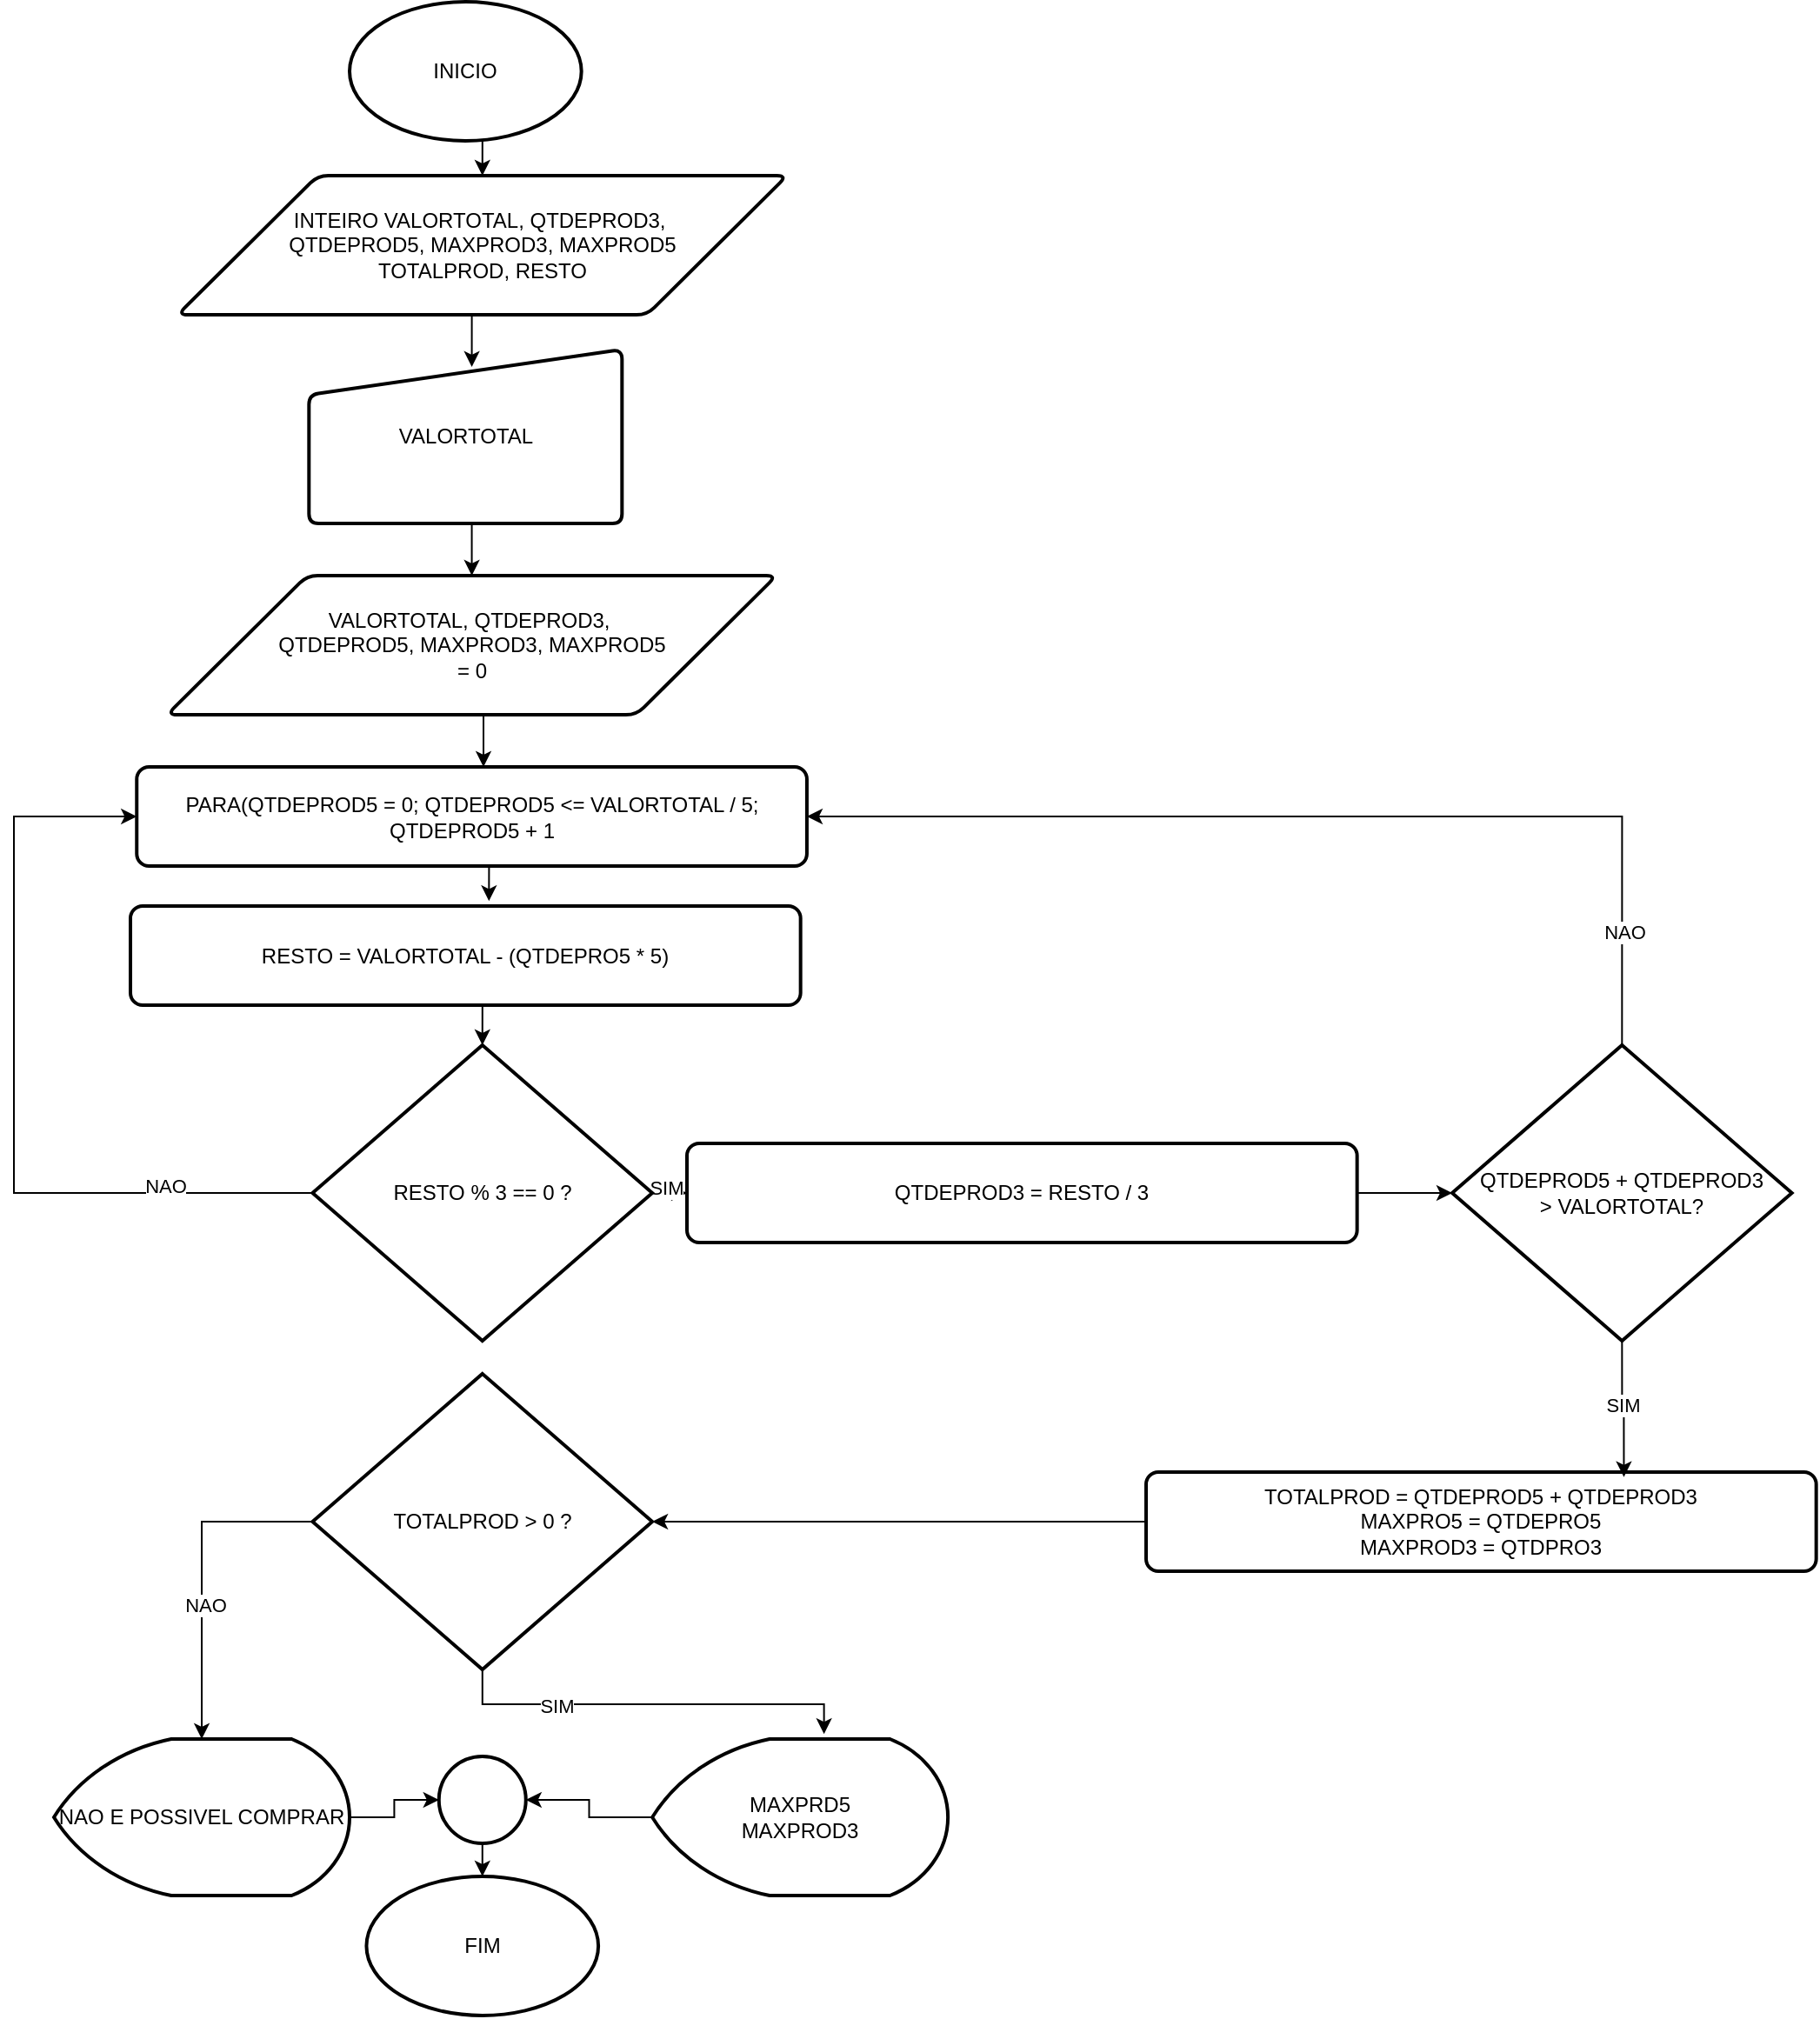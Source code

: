 <mxfile version="26.0.7">
  <diagram name="Página-1" id="YhthJvcEyZ_xRF63QPkd">
    <mxGraphModel dx="2084" dy="620" grid="1" gridSize="10" guides="1" tooltips="1" connect="1" arrows="1" fold="1" page="1" pageScale="1" pageWidth="827" pageHeight="1169" math="0" shadow="0">
      <root>
        <mxCell id="0" />
        <mxCell id="1" parent="0" />
        <mxCell id="_ILRHsx1uzz0EtrviSYt-1" style="edgeStyle=orthogonalEdgeStyle;rounded=0;orthogonalLoop=1;jettySize=auto;html=1;exitX=0.5;exitY=1;exitDx=0;exitDy=0;exitPerimeter=0;entryX=0.5;entryY=0;entryDx=0;entryDy=0;" parent="1" source="_ILRHsx1uzz0EtrviSYt-2" target="_ILRHsx1uzz0EtrviSYt-5" edge="1">
          <mxGeometry relative="1" as="geometry" />
        </mxCell>
        <mxCell id="_ILRHsx1uzz0EtrviSYt-2" value="&lt;font style=&quot;vertical-align: inherit;&quot;&gt;&lt;font style=&quot;vertical-align: inherit;&quot;&gt;INICIO&lt;/font&gt;&lt;/font&gt;" style="strokeWidth=2;html=1;shape=mxgraph.flowchart.start_1;whiteSpace=wrap;" parent="1" vertex="1">
          <mxGeometry x="-178" y="20" width="133.33" height="80" as="geometry" />
        </mxCell>
        <mxCell id="_ILRHsx1uzz0EtrviSYt-3" value="&lt;font style=&quot;vertical-align: inherit;&quot;&gt;&lt;font style=&quot;vertical-align: inherit;&quot;&gt;&lt;font style=&quot;vertical-align: inherit;&quot;&gt;&lt;font style=&quot;vertical-align: inherit;&quot;&gt;FIM&lt;/font&gt;&lt;/font&gt;&lt;/font&gt;&lt;/font&gt;" style="strokeWidth=2;html=1;shape=mxgraph.flowchart.start_1;whiteSpace=wrap;" parent="1" vertex="1">
          <mxGeometry x="-168.28" y="1098" width="133.33" height="80" as="geometry" />
        </mxCell>
        <mxCell id="_ILRHsx1uzz0EtrviSYt-28" style="edgeStyle=orthogonalEdgeStyle;rounded=0;orthogonalLoop=1;jettySize=auto;html=1;exitX=0.5;exitY=1;exitDx=0;exitDy=0;entryX=0.5;entryY=0;entryDx=0;entryDy=0;" parent="1" source="_ILRHsx1uzz0EtrviSYt-5" edge="1">
          <mxGeometry relative="1" as="geometry">
            <mxPoint x="-107.705" y="230" as="targetPoint" />
          </mxGeometry>
        </mxCell>
        <mxCell id="_ILRHsx1uzz0EtrviSYt-5" value="&lt;font style=&quot;vertical-align: inherit;&quot;&gt;&lt;font style=&quot;vertical-align: inherit;&quot;&gt;&lt;font style=&quot;vertical-align: inherit;&quot;&gt;&lt;font style=&quot;vertical-align: inherit;&quot;&gt;&lt;font style=&quot;vertical-align: inherit;&quot;&gt;&lt;font style=&quot;vertical-align: inherit;&quot;&gt;&lt;font style=&quot;vertical-align: inherit;&quot;&gt;&lt;font style=&quot;vertical-align: inherit;&quot;&gt;&lt;font style=&quot;vertical-align: inherit;&quot;&gt;&lt;font style=&quot;vertical-align: inherit;&quot;&gt;INTEIRO VALORTOTAL, QTDEPROD3,&amp;nbsp;&lt;/font&gt;&lt;/font&gt;&lt;/font&gt;&lt;/font&gt;&lt;/font&gt;&lt;/font&gt;&lt;/font&gt;&lt;/font&gt;&lt;/font&gt;&lt;/font&gt;&lt;div&gt;&lt;font style=&quot;vertical-align: inherit;&quot;&gt;&lt;font style=&quot;vertical-align: inherit;&quot;&gt;&lt;font style=&quot;vertical-align: inherit;&quot;&gt;&lt;font style=&quot;vertical-align: inherit;&quot;&gt;&lt;font style=&quot;vertical-align: inherit;&quot;&gt;&lt;font style=&quot;vertical-align: inherit;&quot;&gt;&lt;font style=&quot;vertical-align: inherit;&quot;&gt;&lt;font style=&quot;vertical-align: inherit;&quot;&gt;&lt;font style=&quot;vertical-align: inherit;&quot;&gt;&lt;font style=&quot;vertical-align: inherit;&quot;&gt;&lt;font style=&quot;vertical-align: inherit;&quot;&gt;&lt;font style=&quot;vertical-align: inherit;&quot;&gt;QTDEPROD5, MAXPROD3, MAXPROD5&lt;/font&gt;&lt;/font&gt;&lt;/font&gt;&lt;/font&gt;&lt;/font&gt;&lt;/font&gt;&lt;/font&gt;&lt;/font&gt;&lt;/font&gt;&lt;/font&gt;&lt;/font&gt;&lt;/font&gt;&lt;/div&gt;&lt;div&gt;&lt;font style=&quot;vertical-align: inherit;&quot;&gt;&lt;font style=&quot;vertical-align: inherit;&quot;&gt;&lt;font style=&quot;vertical-align: inherit;&quot;&gt;&lt;font style=&quot;vertical-align: inherit;&quot;&gt;&lt;font style=&quot;vertical-align: inherit;&quot;&gt;&lt;font style=&quot;vertical-align: inherit;&quot;&gt;TOTALPROD, RESTO&lt;/font&gt;&lt;/font&gt;&lt;/font&gt;&lt;/font&gt;&lt;/font&gt;&lt;/font&gt;&lt;/div&gt;" style="shape=parallelogram;html=1;strokeWidth=2;perimeter=parallelogramPerimeter;whiteSpace=wrap;rounded=1;arcSize=12;size=0.23;" parent="1" vertex="1">
          <mxGeometry x="-276.91" y="120" width="350.58" height="80" as="geometry" />
        </mxCell>
        <mxCell id="_ILRHsx1uzz0EtrviSYt-30" style="edgeStyle=orthogonalEdgeStyle;rounded=0;orthogonalLoop=1;jettySize=auto;html=1;exitX=0.5;exitY=1;exitDx=0;exitDy=0;entryX=0.5;entryY=0;entryDx=0;entryDy=0;" parent="1" target="_ILRHsx1uzz0EtrviSYt-29" edge="1">
          <mxGeometry relative="1" as="geometry">
            <mxPoint x="-107.705" y="320.0" as="sourcePoint" />
          </mxGeometry>
        </mxCell>
        <mxCell id="_ILRHsx1uzz0EtrviSYt-16" value="&lt;font style=&quot;vertical-align: inherit;&quot;&gt;&lt;font style=&quot;vertical-align: inherit;&quot;&gt;&lt;font style=&quot;vertical-align: inherit;&quot;&gt;&lt;font style=&quot;vertical-align: inherit;&quot;&gt;&lt;font style=&quot;vertical-align: inherit;&quot;&gt;&lt;font style=&quot;vertical-align: inherit;&quot;&gt;PARA(QTDEPROD5 = 0; QTDEPROD5 &amp;lt;= VALORTOTAL / 5; QTDEPROD5 + 1&lt;/font&gt;&lt;/font&gt;&lt;/font&gt;&lt;/font&gt;&lt;/font&gt;&lt;/font&gt;" style="rounded=1;whiteSpace=wrap;html=1;absoluteArcSize=1;arcSize=14;strokeWidth=2;" parent="1" vertex="1">
          <mxGeometry x="-300.37" y="460" width="385.33" height="57" as="geometry" />
        </mxCell>
        <mxCell id="_ILRHsx1uzz0EtrviSYt-37" style="edgeStyle=orthogonalEdgeStyle;rounded=0;orthogonalLoop=1;jettySize=auto;html=1;exitX=0;exitY=0.5;exitDx=0;exitDy=0;exitPerimeter=0;entryX=0;entryY=0.5;entryDx=0;entryDy=0;" parent="1" source="_ILRHsx1uzz0EtrviSYt-19" target="_ILRHsx1uzz0EtrviSYt-16" edge="1">
          <mxGeometry relative="1" as="geometry">
            <Array as="points">
              <mxPoint x="-371" y="705" />
              <mxPoint x="-371" y="488" />
            </Array>
          </mxGeometry>
        </mxCell>
        <mxCell id="_ILRHsx1uzz0EtrviSYt-38" value="&lt;font style=&quot;vertical-align: inherit;&quot;&gt;&lt;font style=&quot;vertical-align: inherit;&quot;&gt;NAO&lt;/font&gt;&lt;/font&gt;" style="edgeLabel;html=1;align=center;verticalAlign=middle;resizable=0;points=[];" parent="_ILRHsx1uzz0EtrviSYt-37" vertex="1" connectable="0">
          <mxGeometry x="-0.632" y="-4" relative="1" as="geometry">
            <mxPoint as="offset" />
          </mxGeometry>
        </mxCell>
        <mxCell id="_ILRHsx1uzz0EtrviSYt-47" style="edgeStyle=orthogonalEdgeStyle;rounded=0;orthogonalLoop=1;jettySize=auto;html=1;exitX=1;exitY=0.5;exitDx=0;exitDy=0;exitPerimeter=0;entryX=0;entryY=0.5;entryDx=0;entryDy=0;" parent="1" source="_ILRHsx1uzz0EtrviSYt-19" target="_ILRHsx1uzz0EtrviSYt-42" edge="1">
          <mxGeometry relative="1" as="geometry" />
        </mxCell>
        <mxCell id="_ILRHsx1uzz0EtrviSYt-48" value="&lt;font style=&quot;vertical-align: inherit;&quot;&gt;&lt;font style=&quot;vertical-align: inherit;&quot;&gt;SIM&lt;/font&gt;&lt;/font&gt;" style="edgeLabel;html=1;align=center;verticalAlign=middle;resizable=0;points=[];" parent="_ILRHsx1uzz0EtrviSYt-47" vertex="1" connectable="0">
          <mxGeometry x="-0.26" y="3" relative="1" as="geometry">
            <mxPoint as="offset" />
          </mxGeometry>
        </mxCell>
        <mxCell id="_ILRHsx1uzz0EtrviSYt-19" value="&lt;font style=&quot;vertical-align: inherit;&quot;&gt;&lt;font style=&quot;vertical-align: inherit;&quot;&gt;&lt;font style=&quot;vertical-align: inherit;&quot;&gt;&lt;font style=&quot;vertical-align: inherit;&quot;&gt;&lt;font style=&quot;vertical-align: inherit;&quot;&gt;&lt;font style=&quot;vertical-align: inherit;&quot;&gt;&lt;font style=&quot;vertical-align: inherit;&quot;&gt;&lt;font style=&quot;vertical-align: inherit;&quot;&gt;RESTO % 3 == 0 ?&lt;/font&gt;&lt;/font&gt;&lt;/font&gt;&lt;/font&gt;&lt;/font&gt;&lt;/font&gt;&lt;/font&gt;&lt;/font&gt;" style="strokeWidth=2;html=1;shape=mxgraph.flowchart.decision;whiteSpace=wrap;" parent="1" vertex="1">
          <mxGeometry x="-199.28" y="620" width="195.33" height="170" as="geometry" />
        </mxCell>
        <mxCell id="_ILRHsx1uzz0EtrviSYt-20" value="&lt;font style=&quot;vertical-align: inherit;&quot;&gt;&lt;font style=&quot;vertical-align: inherit;&quot;&gt;&lt;font style=&quot;vertical-align: inherit;&quot;&gt;&lt;font style=&quot;vertical-align: inherit;&quot;&gt;&lt;font style=&quot;vertical-align: inherit;&quot;&gt;&lt;font style=&quot;vertical-align: inherit;&quot;&gt;MAXPRD5&lt;/font&gt;&lt;/font&gt;&lt;/font&gt;&lt;/font&gt;&lt;/font&gt;&lt;/font&gt;&lt;div&gt;&lt;font style=&quot;vertical-align: inherit;&quot;&gt;&lt;font style=&quot;vertical-align: inherit;&quot;&gt;&lt;font style=&quot;vertical-align: inherit;&quot;&gt;&lt;font style=&quot;vertical-align: inherit;&quot;&gt;&lt;font style=&quot;vertical-align: inherit;&quot;&gt;&lt;font style=&quot;vertical-align: inherit;&quot;&gt;&lt;font style=&quot;vertical-align: inherit;&quot;&gt;&lt;font style=&quot;vertical-align: inherit;&quot;&gt;MAXPROD3&lt;/font&gt;&lt;/font&gt;&lt;/font&gt;&lt;/font&gt;&lt;/font&gt;&lt;/font&gt;&lt;/font&gt;&lt;/font&gt;&lt;/div&gt;" style="strokeWidth=2;html=1;shape=mxgraph.flowchart.display;whiteSpace=wrap;" parent="1" vertex="1">
          <mxGeometry x="-3.95" y="1019" width="170" height="90" as="geometry" />
        </mxCell>
        <mxCell id="_ILRHsx1uzz0EtrviSYt-31" style="edgeStyle=orthogonalEdgeStyle;rounded=0;orthogonalLoop=1;jettySize=auto;html=1;exitX=0.5;exitY=1;exitDx=0;exitDy=0;" parent="1" source="_ILRHsx1uzz0EtrviSYt-29" edge="1">
          <mxGeometry relative="1" as="geometry">
            <mxPoint x="-101" y="460" as="targetPoint" />
          </mxGeometry>
        </mxCell>
        <mxCell id="_ILRHsx1uzz0EtrviSYt-29" value="&lt;font style=&quot;vertical-align: inherit;&quot;&gt;&lt;font style=&quot;vertical-align: inherit;&quot;&gt;&lt;font style=&quot;vertical-align: inherit;&quot;&gt;&lt;font style=&quot;vertical-align: inherit;&quot;&gt;&lt;font style=&quot;vertical-align: inherit;&quot;&gt;&lt;font style=&quot;vertical-align: inherit;&quot;&gt;&lt;font style=&quot;vertical-align: inherit;&quot;&gt;&lt;font style=&quot;vertical-align: inherit;&quot;&gt;VALORTOTAL, QTDEPROD3,&amp;nbsp;&lt;/font&gt;&lt;/font&gt;&lt;/font&gt;&lt;/font&gt;&lt;/font&gt;&lt;/font&gt;&lt;/font&gt;&lt;/font&gt;&lt;div&gt;&lt;font style=&quot;vertical-align: inherit;&quot;&gt;&lt;font style=&quot;vertical-align: inherit;&quot;&gt;&lt;font style=&quot;vertical-align: inherit;&quot;&gt;&lt;font style=&quot;vertical-align: inherit;&quot;&gt;&lt;font style=&quot;vertical-align: inherit;&quot;&gt;&lt;font style=&quot;vertical-align: inherit;&quot;&gt;&lt;font style=&quot;vertical-align: inherit;&quot;&gt;&lt;font style=&quot;vertical-align: inherit;&quot;&gt;&lt;font style=&quot;vertical-align: inherit;&quot;&gt;&lt;font style=&quot;vertical-align: inherit;&quot;&gt;QTDEPROD5, MAXPROD3, MAXPROD5&lt;/font&gt;&lt;/font&gt;&lt;/font&gt;&lt;/font&gt;&lt;/font&gt;&lt;/font&gt;&lt;/font&gt;&lt;/font&gt;&lt;/font&gt;&lt;/font&gt;&lt;/div&gt;&lt;div&gt;&lt;font style=&quot;vertical-align: inherit;&quot;&gt;&lt;font style=&quot;vertical-align: inherit;&quot;&gt;&lt;font style=&quot;vertical-align: inherit;&quot;&gt;&lt;font style=&quot;vertical-align: inherit;&quot;&gt;= 0&lt;/font&gt;&lt;/font&gt;&lt;/font&gt;&lt;/font&gt;&lt;/div&gt;" style="shape=parallelogram;html=1;strokeWidth=2;perimeter=parallelogramPerimeter;whiteSpace=wrap;rounded=1;arcSize=12;size=0.23;" parent="1" vertex="1">
          <mxGeometry x="-283.0" y="350" width="350.58" height="80" as="geometry" />
        </mxCell>
        <mxCell id="_ILRHsx1uzz0EtrviSYt-32" value="&lt;font style=&quot;vertical-align: inherit;&quot;&gt;&lt;font style=&quot;vertical-align: inherit;&quot;&gt;RESTO = VALORTOTAL - (QTDEPRO5 * 5)&lt;/font&gt;&lt;/font&gt;" style="rounded=1;whiteSpace=wrap;html=1;absoluteArcSize=1;arcSize=14;strokeWidth=2;" parent="1" vertex="1">
          <mxGeometry x="-304" y="540" width="385.33" height="57" as="geometry" />
        </mxCell>
        <mxCell id="_ILRHsx1uzz0EtrviSYt-35" style="edgeStyle=orthogonalEdgeStyle;rounded=0;orthogonalLoop=1;jettySize=auto;html=1;exitX=0.5;exitY=1;exitDx=0;exitDy=0;entryX=0.535;entryY=-0.05;entryDx=0;entryDy=0;entryPerimeter=0;" parent="1" source="_ILRHsx1uzz0EtrviSYt-16" target="_ILRHsx1uzz0EtrviSYt-32" edge="1">
          <mxGeometry relative="1" as="geometry" />
        </mxCell>
        <mxCell id="_ILRHsx1uzz0EtrviSYt-36" style="edgeStyle=orthogonalEdgeStyle;rounded=0;orthogonalLoop=1;jettySize=auto;html=1;exitX=0.5;exitY=1;exitDx=0;exitDy=0;entryX=0.5;entryY=0;entryDx=0;entryDy=0;entryPerimeter=0;" parent="1" source="_ILRHsx1uzz0EtrviSYt-32" target="_ILRHsx1uzz0EtrviSYt-19" edge="1">
          <mxGeometry relative="1" as="geometry" />
        </mxCell>
        <mxCell id="_ILRHsx1uzz0EtrviSYt-49" style="edgeStyle=orthogonalEdgeStyle;rounded=0;orthogonalLoop=1;jettySize=auto;html=1;exitX=0.5;exitY=0;exitDx=0;exitDy=0;exitPerimeter=0;entryX=1;entryY=0.5;entryDx=0;entryDy=0;" parent="1" source="_ILRHsx1uzz0EtrviSYt-39" target="_ILRHsx1uzz0EtrviSYt-16" edge="1">
          <mxGeometry relative="1" as="geometry" />
        </mxCell>
        <mxCell id="_ILRHsx1uzz0EtrviSYt-50" value="&lt;font style=&quot;vertical-align: inherit;&quot;&gt;&lt;font style=&quot;vertical-align: inherit;&quot;&gt;NAO&lt;/font&gt;&lt;/font&gt;" style="edgeLabel;html=1;align=center;verticalAlign=middle;resizable=0;points=[];" parent="_ILRHsx1uzz0EtrviSYt-49" vertex="1" connectable="0">
          <mxGeometry x="-0.782" y="-1" relative="1" as="geometry">
            <mxPoint as="offset" />
          </mxGeometry>
        </mxCell>
        <mxCell id="_ILRHsx1uzz0EtrviSYt-39" value="&lt;font style=&quot;vertical-align: inherit;&quot;&gt;&lt;font style=&quot;vertical-align: inherit;&quot;&gt;&lt;font style=&quot;vertical-align: inherit;&quot;&gt;&lt;font style=&quot;vertical-align: inherit;&quot;&gt;&lt;font style=&quot;vertical-align: inherit;&quot;&gt;&lt;font style=&quot;vertical-align: inherit;&quot;&gt;&lt;font style=&quot;vertical-align: inherit;&quot;&gt;&lt;font style=&quot;vertical-align: inherit;&quot;&gt;&lt;font style=&quot;vertical-align: inherit;&quot;&gt;&lt;font style=&quot;vertical-align: inherit;&quot;&gt;QTDEPROD5 + QTDEPROD3&lt;br&gt;&amp;gt; VALORTOTAL?&lt;/font&gt;&lt;/font&gt;&lt;/font&gt;&lt;/font&gt;&lt;/font&gt;&lt;/font&gt;&lt;/font&gt;&lt;/font&gt;&lt;/font&gt;&lt;/font&gt;" style="strokeWidth=2;html=1;shape=mxgraph.flowchart.decision;whiteSpace=wrap;" parent="1" vertex="1">
          <mxGeometry x="456" y="620" width="195.33" height="170" as="geometry" />
        </mxCell>
        <mxCell id="_ILRHsx1uzz0EtrviSYt-42" value="&lt;font style=&quot;vertical-align: inherit;&quot;&gt;&lt;font style=&quot;vertical-align: inherit;&quot;&gt;&lt;font style=&quot;vertical-align: inherit;&quot;&gt;&lt;font style=&quot;vertical-align: inherit;&quot;&gt;QTDEPROD3 = RESTO / 3&lt;/font&gt;&lt;/font&gt;&lt;/font&gt;&lt;/font&gt;" style="rounded=1;whiteSpace=wrap;html=1;absoluteArcSize=1;arcSize=14;strokeWidth=2;" parent="1" vertex="1">
          <mxGeometry x="16.0" y="676.5" width="385.33" height="57" as="geometry" />
        </mxCell>
        <mxCell id="_ILRHsx1uzz0EtrviSYt-46" style="edgeStyle=orthogonalEdgeStyle;rounded=0;orthogonalLoop=1;jettySize=auto;html=1;exitX=1;exitY=0.5;exitDx=0;exitDy=0;entryX=0;entryY=0.5;entryDx=0;entryDy=0;entryPerimeter=0;" parent="1" source="_ILRHsx1uzz0EtrviSYt-42" target="_ILRHsx1uzz0EtrviSYt-39" edge="1">
          <mxGeometry relative="1" as="geometry" />
        </mxCell>
        <mxCell id="_ILRHsx1uzz0EtrviSYt-51" value="&lt;font style=&quot;vertical-align: inherit;&quot;&gt;&lt;font style=&quot;vertical-align: inherit;&quot;&gt;&lt;font style=&quot;vertical-align: inherit;&quot;&gt;&lt;font style=&quot;vertical-align: inherit;&quot;&gt;&lt;font style=&quot;vertical-align: inherit;&quot;&gt;&lt;font style=&quot;vertical-align: inherit;&quot;&gt;&lt;font style=&quot;vertical-align: inherit;&quot;&gt;&lt;font style=&quot;vertical-align: inherit;&quot;&gt;&lt;font style=&quot;vertical-align: inherit;&quot;&gt;&lt;font style=&quot;vertical-align: inherit;&quot;&gt;TOTALPROD = QTDEPROD5 + QTDEPROD3&lt;/font&gt;&lt;/font&gt;&lt;/font&gt;&lt;/font&gt;&lt;/font&gt;&lt;/font&gt;&lt;/font&gt;&lt;/font&gt;&lt;/font&gt;&lt;/font&gt;&lt;div&gt;&lt;font style=&quot;vertical-align: inherit;&quot;&gt;&lt;font style=&quot;vertical-align: inherit;&quot;&gt;&lt;font style=&quot;vertical-align: inherit;&quot;&gt;&lt;font style=&quot;vertical-align: inherit;&quot;&gt;&lt;font style=&quot;vertical-align: inherit;&quot;&gt;&lt;font style=&quot;vertical-align: inherit;&quot;&gt;&lt;font style=&quot;vertical-align: inherit;&quot;&gt;&lt;font style=&quot;vertical-align: inherit;&quot;&gt;&lt;font style=&quot;vertical-align: inherit;&quot;&gt;&lt;font style=&quot;vertical-align: inherit;&quot;&gt;&lt;font style=&quot;vertical-align: inherit;&quot;&gt;&lt;font style=&quot;vertical-align: inherit;&quot;&gt;MAXPRO5 = QTDEPRO5&lt;/font&gt;&lt;/font&gt;&lt;/font&gt;&lt;/font&gt;&lt;/font&gt;&lt;/font&gt;&lt;/font&gt;&lt;/font&gt;&lt;/font&gt;&lt;/font&gt;&lt;/font&gt;&lt;/font&gt;&lt;/div&gt;&lt;div&gt;&lt;font style=&quot;vertical-align: inherit;&quot;&gt;&lt;font style=&quot;vertical-align: inherit;&quot;&gt;&lt;font style=&quot;vertical-align: inherit;&quot;&gt;&lt;font style=&quot;vertical-align: inherit;&quot;&gt;&lt;font style=&quot;vertical-align: inherit;&quot;&gt;&lt;font style=&quot;vertical-align: inherit;&quot;&gt;&lt;font style=&quot;vertical-align: inherit;&quot;&gt;&lt;font style=&quot;vertical-align: inherit;&quot;&gt;&lt;font style=&quot;vertical-align: inherit;&quot;&gt;&lt;font style=&quot;vertical-align: inherit;&quot;&gt;&lt;font style=&quot;vertical-align: inherit;&quot;&gt;&lt;font style=&quot;vertical-align: inherit;&quot;&gt;&lt;font style=&quot;vertical-align: inherit;&quot;&gt;&lt;font style=&quot;vertical-align: inherit;&quot;&gt;MAXPROD3 = QTDPRO3&lt;/font&gt;&lt;/font&gt;&lt;/font&gt;&lt;/font&gt;&lt;/font&gt;&lt;/font&gt;&lt;/font&gt;&lt;/font&gt;&lt;/font&gt;&lt;/font&gt;&lt;/font&gt;&lt;/font&gt;&lt;/font&gt;&lt;/font&gt;&lt;/div&gt;" style="rounded=1;whiteSpace=wrap;html=1;absoluteArcSize=1;arcSize=14;strokeWidth=2;" parent="1" vertex="1">
          <mxGeometry x="280" y="865.5" width="385.33" height="57" as="geometry" />
        </mxCell>
        <mxCell id="_ILRHsx1uzz0EtrviSYt-52" style="edgeStyle=orthogonalEdgeStyle;rounded=0;orthogonalLoop=1;jettySize=auto;html=1;exitX=0.5;exitY=1;exitDx=0;exitDy=0;exitPerimeter=0;entryX=0.713;entryY=0.05;entryDx=0;entryDy=0;entryPerimeter=0;" parent="1" source="_ILRHsx1uzz0EtrviSYt-39" target="_ILRHsx1uzz0EtrviSYt-51" edge="1">
          <mxGeometry relative="1" as="geometry" />
        </mxCell>
        <mxCell id="_ILRHsx1uzz0EtrviSYt-53" value="&lt;font style=&quot;vertical-align: inherit;&quot;&gt;&lt;font style=&quot;vertical-align: inherit;&quot;&gt;SIM&lt;/font&gt;&lt;/font&gt;" style="edgeLabel;html=1;align=center;verticalAlign=middle;resizable=0;points=[];" parent="_ILRHsx1uzz0EtrviSYt-52" vertex="1" connectable="0">
          <mxGeometry x="-0.027" y="1" relative="1" as="geometry">
            <mxPoint x="-1" as="offset" />
          </mxGeometry>
        </mxCell>
        <mxCell id="_ILRHsx1uzz0EtrviSYt-54" value="&lt;font style=&quot;vertical-align: inherit;&quot;&gt;&lt;font style=&quot;vertical-align: inherit;&quot;&gt;&lt;font style=&quot;vertical-align: inherit;&quot;&gt;&lt;font style=&quot;vertical-align: inherit;&quot;&gt;&lt;font style=&quot;vertical-align: inherit;&quot;&gt;&lt;font style=&quot;vertical-align: inherit;&quot;&gt;&lt;font style=&quot;vertical-align: inherit;&quot;&gt;&lt;font style=&quot;vertical-align: inherit;&quot;&gt;&lt;font style=&quot;vertical-align: inherit;&quot;&gt;&lt;font style=&quot;vertical-align: inherit;&quot;&gt;TOTALPROD &amp;gt; 0 ?&lt;/font&gt;&lt;/font&gt;&lt;/font&gt;&lt;/font&gt;&lt;/font&gt;&lt;/font&gt;&lt;/font&gt;&lt;/font&gt;&lt;/font&gt;&lt;/font&gt;" style="strokeWidth=2;html=1;shape=mxgraph.flowchart.decision;whiteSpace=wrap;" parent="1" vertex="1">
          <mxGeometry x="-199.28" y="809" width="195.33" height="170" as="geometry" />
        </mxCell>
        <mxCell id="_ILRHsx1uzz0EtrviSYt-55" style="edgeStyle=orthogonalEdgeStyle;rounded=0;orthogonalLoop=1;jettySize=auto;html=1;exitX=0;exitY=0.5;exitDx=0;exitDy=0;entryX=1;entryY=0.5;entryDx=0;entryDy=0;entryPerimeter=0;" parent="1" source="_ILRHsx1uzz0EtrviSYt-51" target="_ILRHsx1uzz0EtrviSYt-54" edge="1">
          <mxGeometry relative="1" as="geometry" />
        </mxCell>
        <mxCell id="_ILRHsx1uzz0EtrviSYt-56" value="&lt;font style=&quot;vertical-align: inherit;&quot;&gt;&lt;font style=&quot;vertical-align: inherit;&quot;&gt;&lt;font style=&quot;vertical-align: inherit;&quot;&gt;&lt;font style=&quot;vertical-align: inherit;&quot;&gt;&lt;font style=&quot;vertical-align: inherit;&quot;&gt;&lt;font style=&quot;vertical-align: inherit;&quot;&gt;NAO E POSSIVEL COMPRAR&lt;/font&gt;&lt;/font&gt;&lt;/font&gt;&lt;/font&gt;&lt;/font&gt;&lt;/font&gt;" style="strokeWidth=2;html=1;shape=mxgraph.flowchart.display;whiteSpace=wrap;" parent="1" vertex="1">
          <mxGeometry x="-348" y="1019" width="170" height="90" as="geometry" />
        </mxCell>
        <mxCell id="_ILRHsx1uzz0EtrviSYt-57" style="edgeStyle=orthogonalEdgeStyle;rounded=0;orthogonalLoop=1;jettySize=auto;html=1;exitX=0.5;exitY=1;exitDx=0;exitDy=0;exitPerimeter=0;entryX=0.581;entryY=-0.032;entryDx=0;entryDy=0;entryPerimeter=0;" parent="1" source="_ILRHsx1uzz0EtrviSYt-54" target="_ILRHsx1uzz0EtrviSYt-20" edge="1">
          <mxGeometry relative="1" as="geometry" />
        </mxCell>
        <mxCell id="_ILRHsx1uzz0EtrviSYt-59" value="&lt;font style=&quot;vertical-align: inherit;&quot;&gt;&lt;font style=&quot;vertical-align: inherit;&quot;&gt;SIM&lt;/font&gt;&lt;/font&gt;" style="edgeLabel;html=1;align=center;verticalAlign=middle;resizable=0;points=[];" parent="_ILRHsx1uzz0EtrviSYt-57" vertex="1" connectable="0">
          <mxGeometry x="-0.456" y="-1" relative="1" as="geometry">
            <mxPoint x="-1" as="offset" />
          </mxGeometry>
        </mxCell>
        <mxCell id="_ILRHsx1uzz0EtrviSYt-58" style="edgeStyle=orthogonalEdgeStyle;rounded=0;orthogonalLoop=1;jettySize=auto;html=1;exitX=0;exitY=0.5;exitDx=0;exitDy=0;exitPerimeter=0;entryX=0.5;entryY=0;entryDx=0;entryDy=0;entryPerimeter=0;" parent="1" source="_ILRHsx1uzz0EtrviSYt-54" target="_ILRHsx1uzz0EtrviSYt-56" edge="1">
          <mxGeometry relative="1" as="geometry" />
        </mxCell>
        <mxCell id="_ILRHsx1uzz0EtrviSYt-60" value="&lt;font style=&quot;vertical-align: inherit;&quot;&gt;&lt;font style=&quot;vertical-align: inherit;&quot;&gt;NAO&lt;/font&gt;&lt;/font&gt;" style="edgeLabel;html=1;align=center;verticalAlign=middle;resizable=0;points=[];" parent="_ILRHsx1uzz0EtrviSYt-58" vertex="1" connectable="0">
          <mxGeometry x="0.182" y="2" relative="1" as="geometry">
            <mxPoint as="offset" />
          </mxGeometry>
        </mxCell>
        <mxCell id="_ILRHsx1uzz0EtrviSYt-61" value="" style="strokeWidth=2;html=1;shape=mxgraph.flowchart.start_2;whiteSpace=wrap;" parent="1" vertex="1">
          <mxGeometry x="-126.62" y="1029" width="50" height="50" as="geometry" />
        </mxCell>
        <mxCell id="_ILRHsx1uzz0EtrviSYt-62" style="edgeStyle=orthogonalEdgeStyle;rounded=0;orthogonalLoop=1;jettySize=auto;html=1;exitX=0;exitY=0.5;exitDx=0;exitDy=0;exitPerimeter=0;entryX=1;entryY=0.5;entryDx=0;entryDy=0;entryPerimeter=0;" parent="1" source="_ILRHsx1uzz0EtrviSYt-20" target="_ILRHsx1uzz0EtrviSYt-61" edge="1">
          <mxGeometry relative="1" as="geometry" />
        </mxCell>
        <mxCell id="_ILRHsx1uzz0EtrviSYt-63" style="edgeStyle=orthogonalEdgeStyle;rounded=0;orthogonalLoop=1;jettySize=auto;html=1;exitX=1;exitY=0.5;exitDx=0;exitDy=0;exitPerimeter=0;entryX=0;entryY=0.5;entryDx=0;entryDy=0;entryPerimeter=0;" parent="1" source="_ILRHsx1uzz0EtrviSYt-56" target="_ILRHsx1uzz0EtrviSYt-61" edge="1">
          <mxGeometry relative="1" as="geometry" />
        </mxCell>
        <mxCell id="_ILRHsx1uzz0EtrviSYt-64" style="edgeStyle=orthogonalEdgeStyle;rounded=0;orthogonalLoop=1;jettySize=auto;html=1;exitX=0.5;exitY=1;exitDx=0;exitDy=0;exitPerimeter=0;entryX=0.5;entryY=0;entryDx=0;entryDy=0;entryPerimeter=0;" parent="1" source="_ILRHsx1uzz0EtrviSYt-61" target="_ILRHsx1uzz0EtrviSYt-3" edge="1">
          <mxGeometry relative="1" as="geometry" />
        </mxCell>
        <mxCell id="7h3KD9b0RwMtX9YQOjYx-1" value="VALORTOTAL" style="html=1;strokeWidth=2;shape=manualInput;whiteSpace=wrap;rounded=1;size=26;arcSize=11;" vertex="1" parent="1">
          <mxGeometry x="-201.34" y="220" width="180" height="100" as="geometry" />
        </mxCell>
      </root>
    </mxGraphModel>
  </diagram>
</mxfile>
